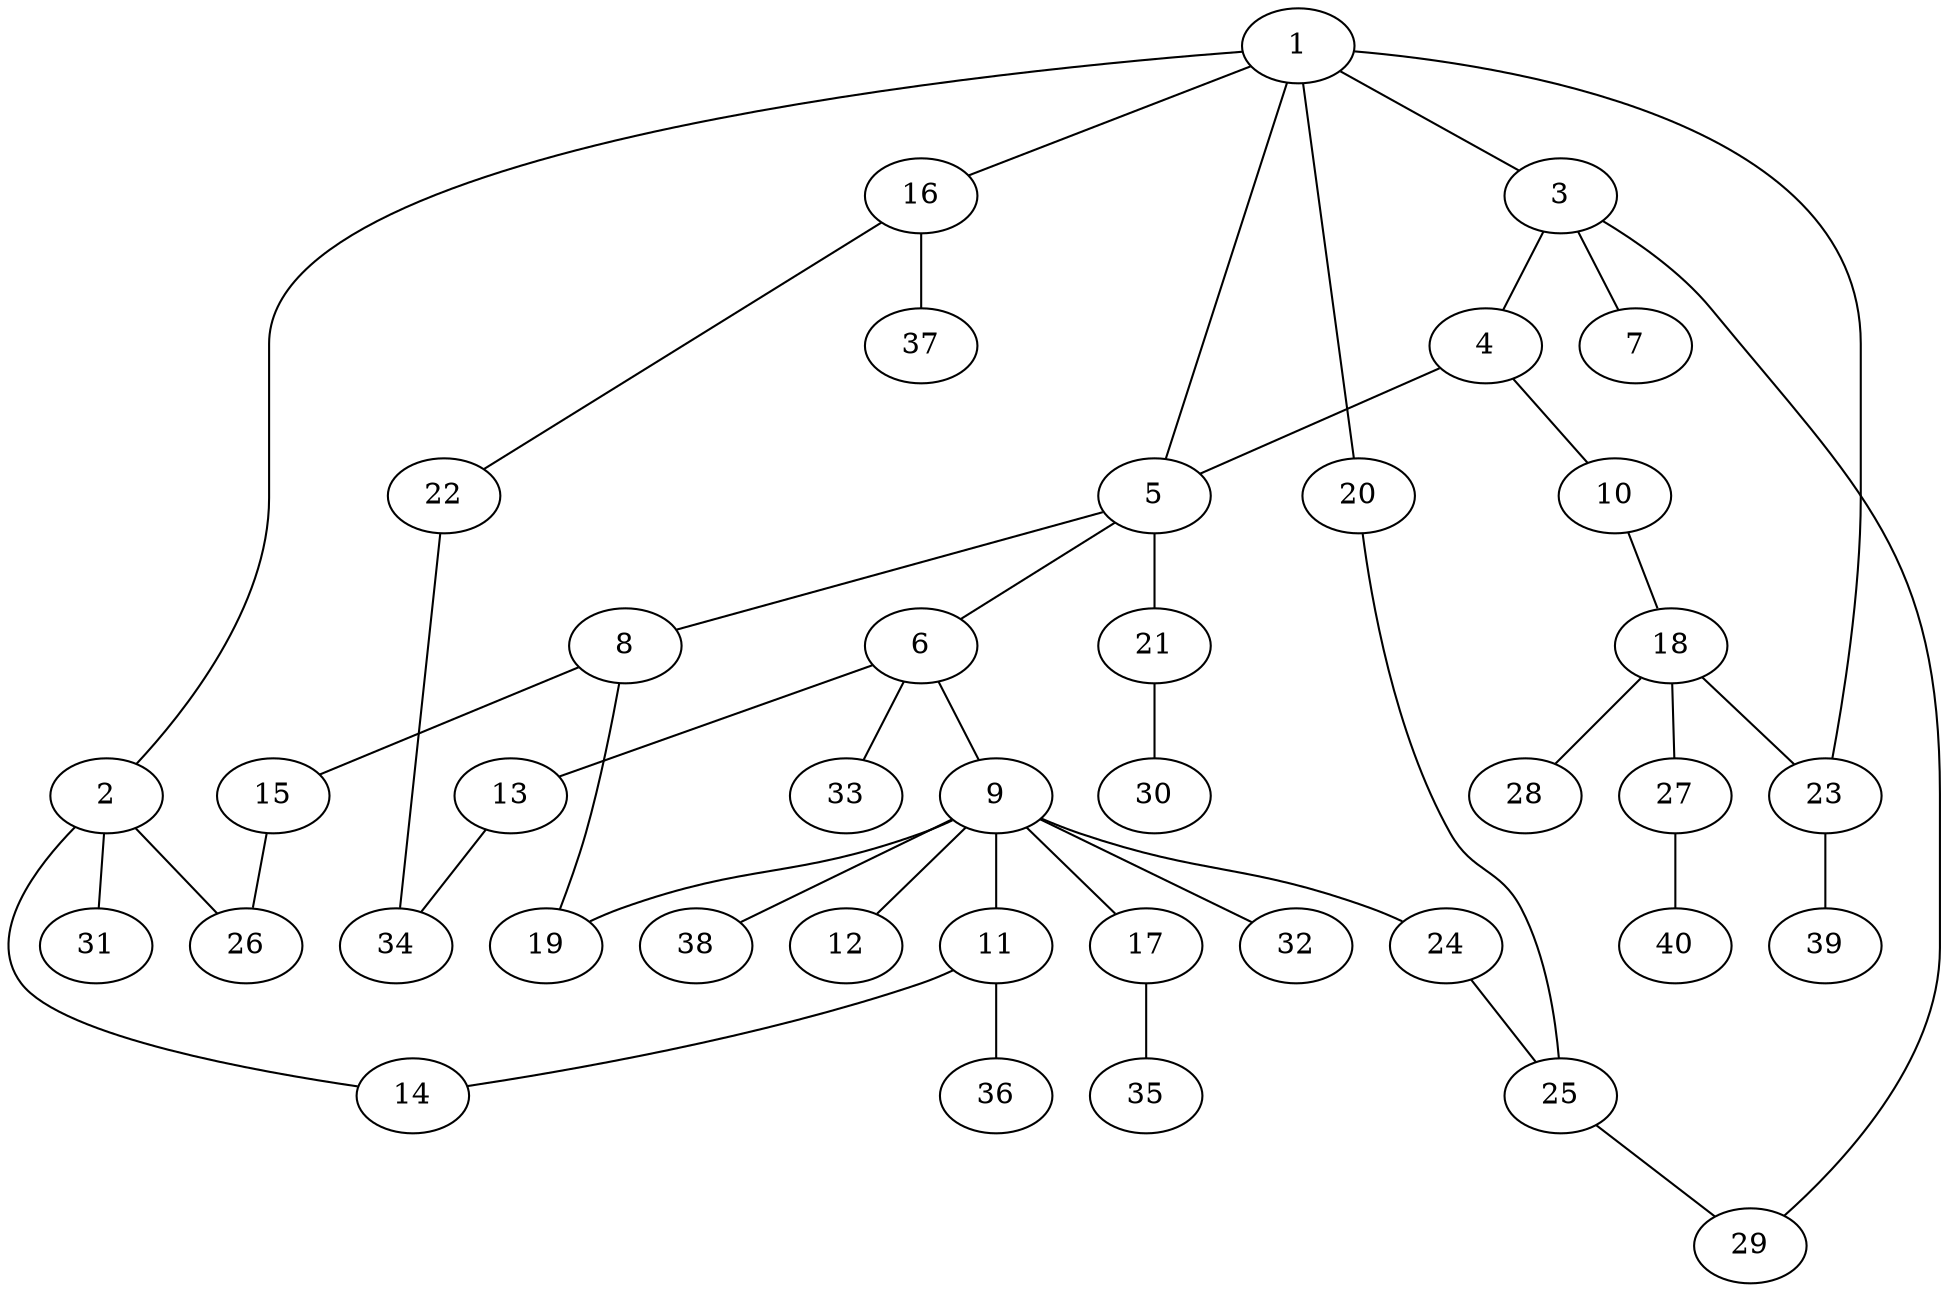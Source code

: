 graph graphname {1--2
1--3
1--5
1--16
1--20
1--23
2--14
2--26
2--31
3--4
3--7
3--29
4--5
4--10
5--6
5--8
5--21
6--9
6--13
6--33
8--15
8--19
9--11
9--12
9--17
9--19
9--24
9--32
9--38
10--18
11--14
11--36
13--34
15--26
16--22
16--37
17--35
18--23
18--27
18--28
20--25
21--30
22--34
23--39
24--25
25--29
27--40
}